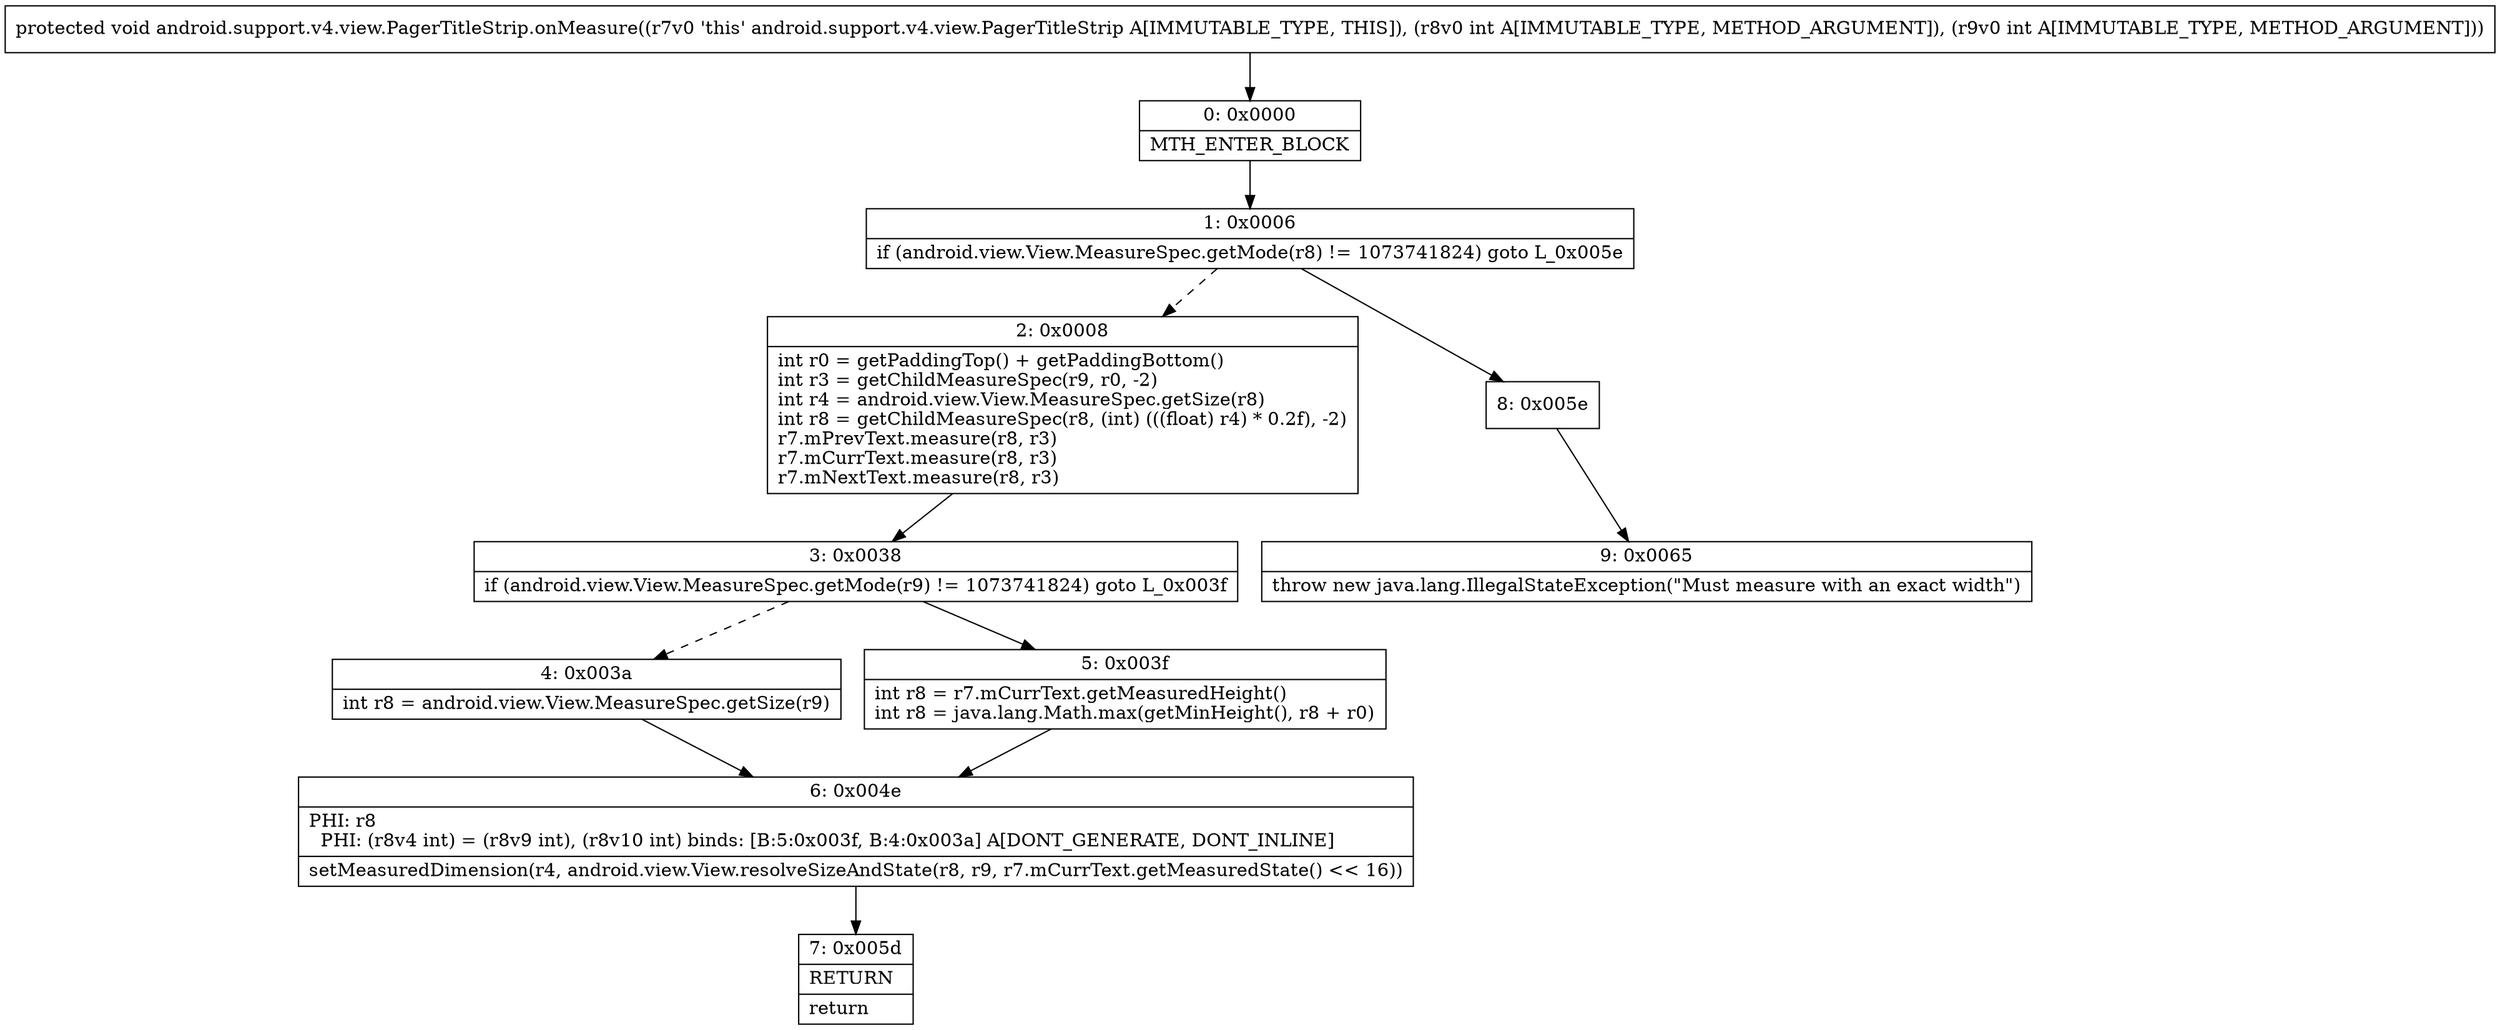 digraph "CFG forandroid.support.v4.view.PagerTitleStrip.onMeasure(II)V" {
Node_0 [shape=record,label="{0\:\ 0x0000|MTH_ENTER_BLOCK\l}"];
Node_1 [shape=record,label="{1\:\ 0x0006|if (android.view.View.MeasureSpec.getMode(r8) != 1073741824) goto L_0x005e\l}"];
Node_2 [shape=record,label="{2\:\ 0x0008|int r0 = getPaddingTop() + getPaddingBottom()\lint r3 = getChildMeasureSpec(r9, r0, \-2)\lint r4 = android.view.View.MeasureSpec.getSize(r8)\lint r8 = getChildMeasureSpec(r8, (int) (((float) r4) * 0.2f), \-2)\lr7.mPrevText.measure(r8, r3)\lr7.mCurrText.measure(r8, r3)\lr7.mNextText.measure(r8, r3)\l}"];
Node_3 [shape=record,label="{3\:\ 0x0038|if (android.view.View.MeasureSpec.getMode(r9) != 1073741824) goto L_0x003f\l}"];
Node_4 [shape=record,label="{4\:\ 0x003a|int r8 = android.view.View.MeasureSpec.getSize(r9)\l}"];
Node_5 [shape=record,label="{5\:\ 0x003f|int r8 = r7.mCurrText.getMeasuredHeight()\lint r8 = java.lang.Math.max(getMinHeight(), r8 + r0)\l}"];
Node_6 [shape=record,label="{6\:\ 0x004e|PHI: r8 \l  PHI: (r8v4 int) = (r8v9 int), (r8v10 int) binds: [B:5:0x003f, B:4:0x003a] A[DONT_GENERATE, DONT_INLINE]\l|setMeasuredDimension(r4, android.view.View.resolveSizeAndState(r8, r9, r7.mCurrText.getMeasuredState() \<\< 16))\l}"];
Node_7 [shape=record,label="{7\:\ 0x005d|RETURN\l|return\l}"];
Node_8 [shape=record,label="{8\:\ 0x005e}"];
Node_9 [shape=record,label="{9\:\ 0x0065|throw new java.lang.IllegalStateException(\"Must measure with an exact width\")\l}"];
MethodNode[shape=record,label="{protected void android.support.v4.view.PagerTitleStrip.onMeasure((r7v0 'this' android.support.v4.view.PagerTitleStrip A[IMMUTABLE_TYPE, THIS]), (r8v0 int A[IMMUTABLE_TYPE, METHOD_ARGUMENT]), (r9v0 int A[IMMUTABLE_TYPE, METHOD_ARGUMENT])) }"];
MethodNode -> Node_0;
Node_0 -> Node_1;
Node_1 -> Node_2[style=dashed];
Node_1 -> Node_8;
Node_2 -> Node_3;
Node_3 -> Node_4[style=dashed];
Node_3 -> Node_5;
Node_4 -> Node_6;
Node_5 -> Node_6;
Node_6 -> Node_7;
Node_8 -> Node_9;
}


